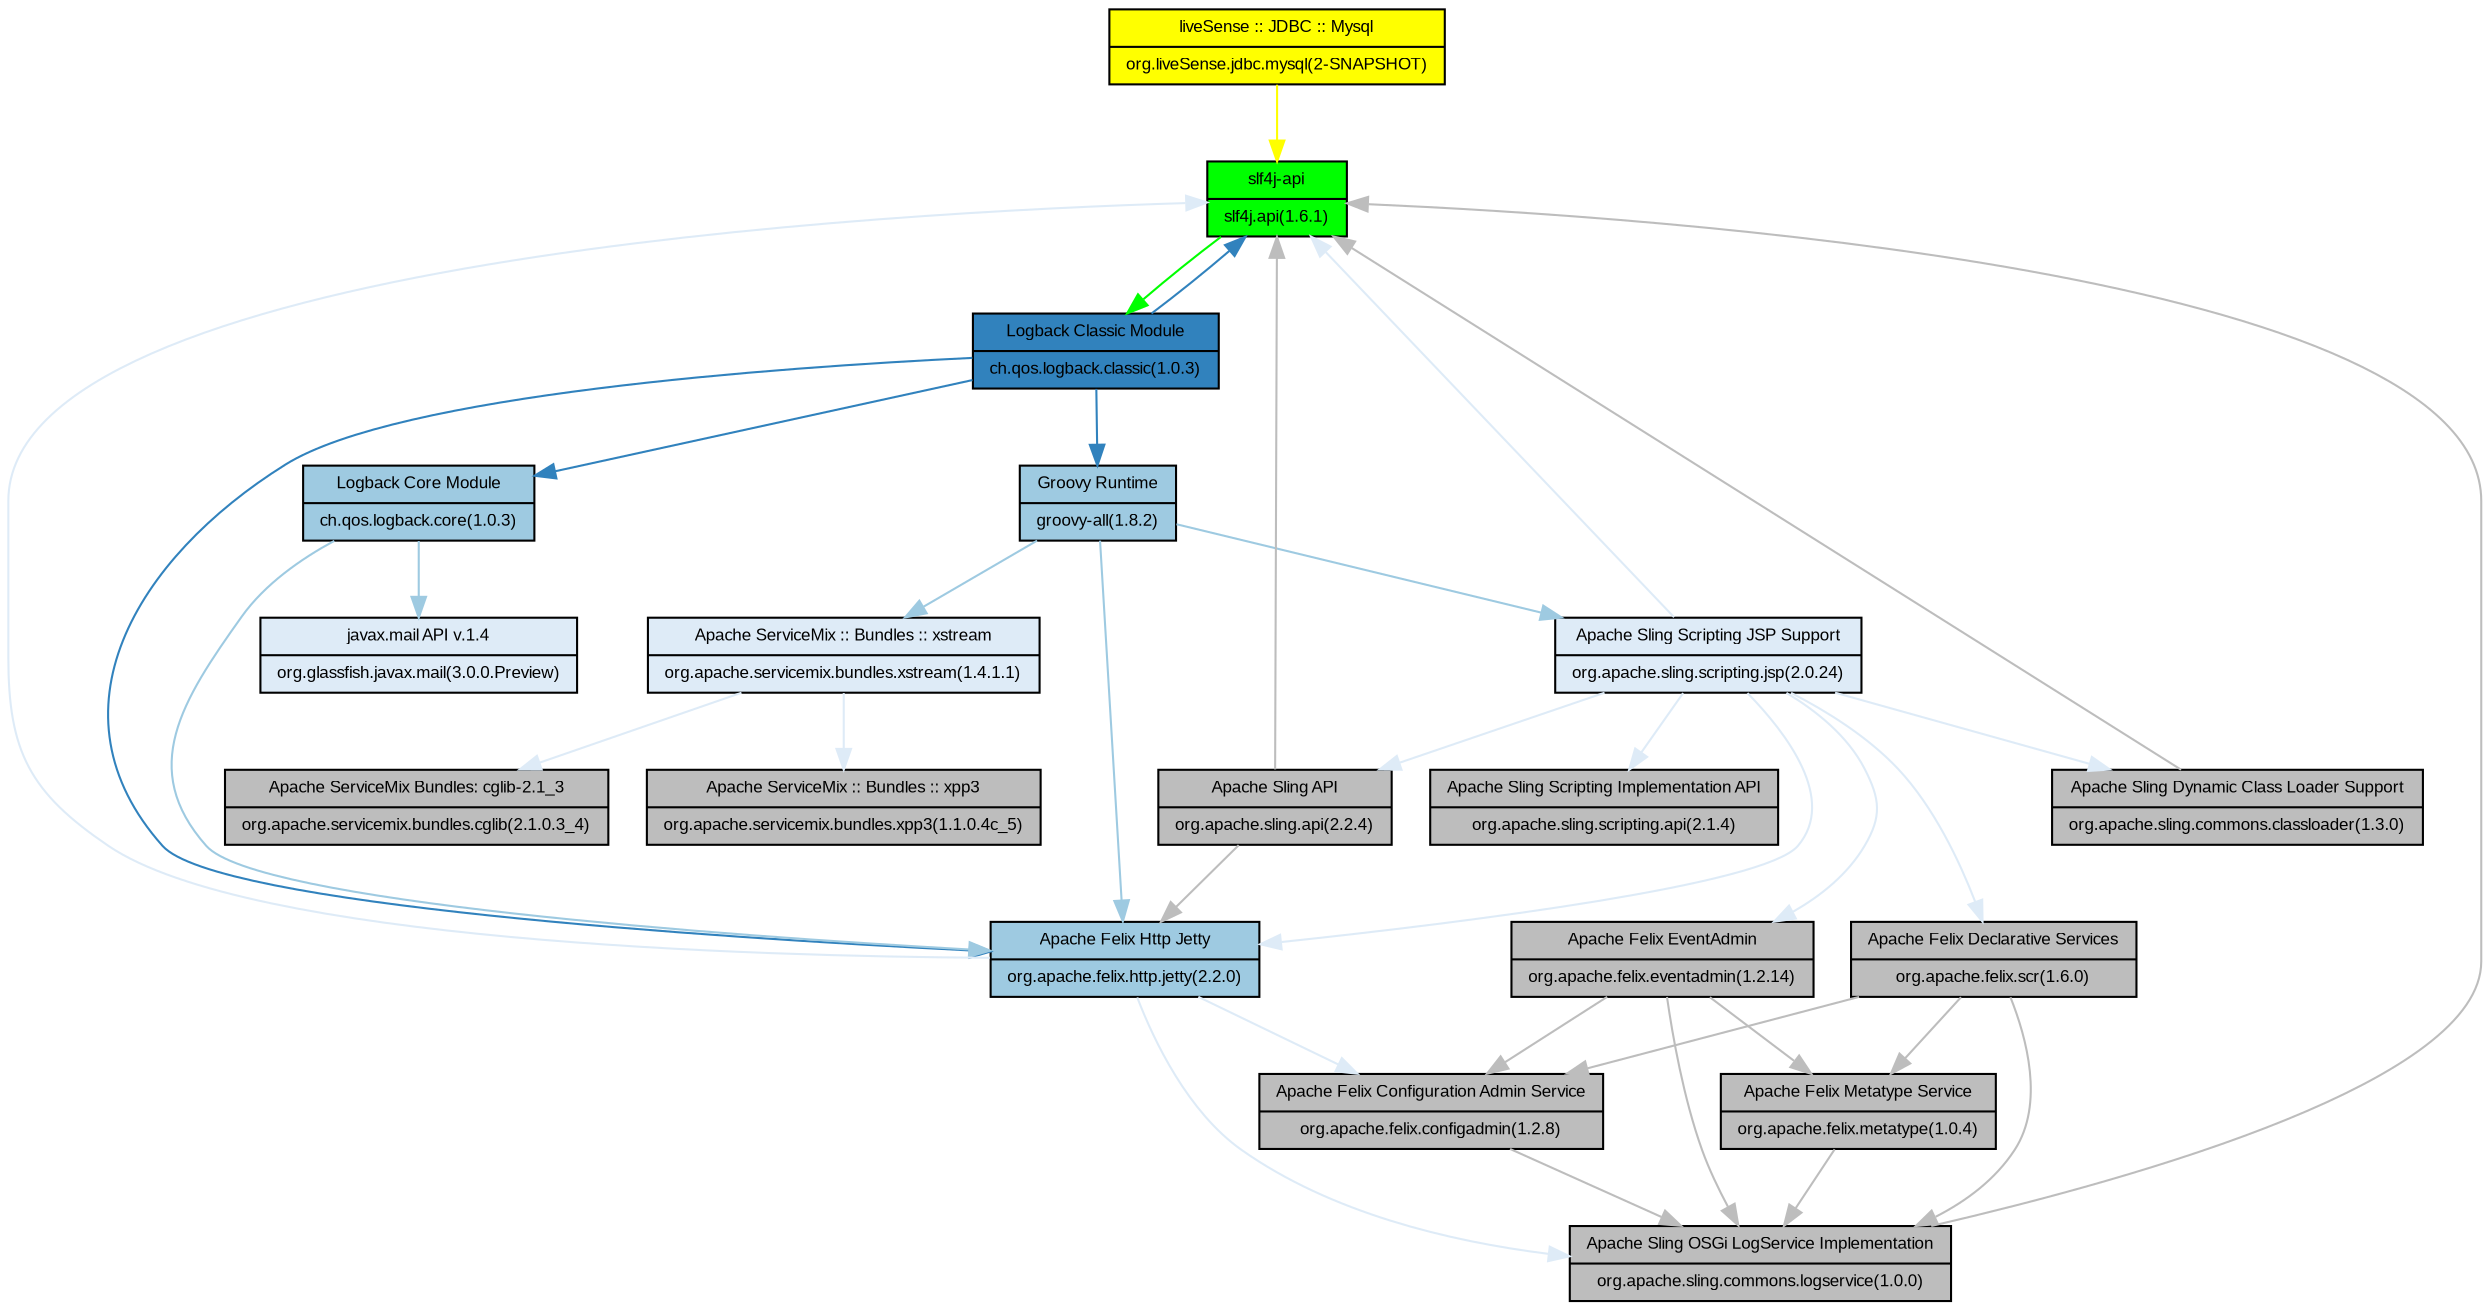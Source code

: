 digraph {
	node[shape=record, fontname="Arial", fontsize=8]node [style=filled, fillcolor=yellow, label= "{liveSense :: JDBC :: Mysql | org.liveSense.jdbc.mysql(2-SNAPSHOT)}"] org_liveSense_jdbc_mysql;
node [style=filled, fillcolor=green, label= "{slf4j-api | slf4j.api(1.6.1)}"] slf4j_api;
node [style=filled, fillcolor="/blues3/3", label= "{Logback Classic Module | ch.qos.logback.classic(1.0.3)}"] ch_qos_logback_classic;
node [style=filled, fillcolor="/blues3/2", label= "{Logback Core Module | ch.qos.logback.core(1.0.3)}"] ch_qos_logback_core;
node [style=filled, fillcolor="/blues3/2", label= "{Apache Felix Http Jetty | org.apache.felix.http.jetty(2.2.0)}"] org_apache_felix_http_jetty;
node [style=filled, fillcolor="/blues3/2", label= "{Groovy Runtime | groovy-all(1.8.2)}"] groovy_all;
node [style=filled, fillcolor="/blues3/1", label= "{javax.mail API v.1.4 | org.glassfish.javax.mail(3.0.0.Preview)}"] org_glassfish_javax_mail;
node [style=filled, fillcolor="/blues3/1", label= "{Apache ServiceMix :: Bundles :: xstream | org.apache.servicemix.bundles.xstream(1.4.1.1)}"] org_apache_servicemix_bundles_xstream;
node [style=filled, fillcolor="/blues3/1", label= "{Apache Sling Scripting JSP Support | org.apache.sling.scripting.jsp(2.0.24)}"] org_apache_sling_scripting_jsp;
node [style=filled, fillcolor="/greys3/2", label= "{Apache Sling OSGi LogService Implementation | org.apache.sling.commons.logservice(1.0.0)}"] org_apache_sling_commons_logservice;
node [style=filled, fillcolor="/greys3/2", label= "{Apache Felix Configuration Admin Service | org.apache.felix.configadmin(1.2.8)}"] org_apache_felix_configadmin;
node [style=filled, fillcolor="/greys3/2", label= "{Apache ServiceMix :: Bundles :: xpp3 | org.apache.servicemix.bundles.xpp3(1.1.0.4c_5)}"] org_apache_servicemix_bundles_xpp3;
node [style=filled, fillcolor="/greys3/2", label= "{Apache ServiceMix Bundles: cglib-2.1_3 | org.apache.servicemix.bundles.cglib(2.1.0.3_4)}"] org_apache_servicemix_bundles_cglib;
node [style=filled, fillcolor="/greys3/2", label= "{Apache Felix Declarative Services | org.apache.felix.scr(1.6.0)}"] org_apache_felix_scr;
node [style=filled, fillcolor="/greys3/2", label= "{Apache Sling API | org.apache.sling.api(2.2.4)}"] org_apache_sling_api;
node [style=filled, fillcolor="/greys3/2", label= "{Apache Sling Dynamic Class Loader Support | org.apache.sling.commons.classloader(1.3.0)}"] org_apache_sling_commons_classloader;
node [style=filled, fillcolor="/greys3/2", label= "{Apache Sling Scripting Implementation API | org.apache.sling.scripting.api(2.1.4)}"] org_apache_sling_scripting_api;
node [style=filled, fillcolor="/greys3/2", label= "{Apache Felix EventAdmin | org.apache.felix.eventadmin(1.2.14)}"] org_apache_felix_eventadmin;
node [style=filled, fillcolor="/greys3/2", label= "{Apache Felix Metatype Service | org.apache.felix.metatype(1.0.4)}"] org_apache_felix_metatype;
org_liveSense_jdbc_mysql -> slf4j_api [color=yellow];
slf4j_api -> ch_qos_logback_classic [color=green];
ch_qos_logback_classic -> ch_qos_logback_core [color="/blues3/3"];
ch_qos_logback_classic -> org_apache_felix_http_jetty [color="/blues3/3"];
ch_qos_logback_classic -> slf4j_api [color="/blues3/3"];
ch_qos_logback_classic -> groovy_all [color="/blues3/3"];
ch_qos_logback_core -> org_glassfish_javax_mail [color="/blues3/2"];
ch_qos_logback_core -> org_apache_felix_http_jetty [color="/blues3/2"];
groovy_all -> org_apache_servicemix_bundles_xstream [color="/blues3/2"];
groovy_all -> org_apache_felix_http_jetty [color="/blues3/2"];
groovy_all -> org_apache_sling_scripting_jsp [color="/blues3/2"];
org_apache_felix_http_jetty -> org_apache_sling_commons_logservice [color="/blues3/1"];
org_apache_felix_http_jetty -> slf4j_api [color="/blues3/1"];
org_apache_felix_http_jetty -> org_apache_felix_configadmin [color="/blues3/1"];
org_apache_servicemix_bundles_xstream -> org_apache_servicemix_bundles_xpp3 [color="/blues3/1"];
org_apache_servicemix_bundles_xstream -> org_apache_servicemix_bundles_cglib [color="/blues3/1"];
org_apache_sling_scripting_jsp -> org_apache_felix_scr [color="/blues3/1"];
org_apache_sling_scripting_jsp -> org_apache_sling_api [color="/blues3/1"];
org_apache_sling_scripting_jsp -> org_apache_sling_commons_classloader [color="/blues3/1"];
org_apache_sling_scripting_jsp -> org_apache_felix_http_jetty [color="/blues3/1"];
org_apache_sling_scripting_jsp -> org_apache_sling_scripting_api [color="/blues3/1"];
org_apache_sling_scripting_jsp -> slf4j_api [color="/blues3/1"];
org_apache_sling_scripting_jsp -> org_apache_felix_eventadmin [color="/blues3/1"];
org_apache_sling_commons_logservice -> slf4j_api [color="/greys3/2"];
org_apache_felix_configadmin -> org_apache_sling_commons_logservice [color="/greys3/2"];
org_apache_felix_scr -> org_apache_felix_metatype [color="/greys3/2"];
org_apache_felix_scr -> org_apache_sling_commons_logservice [color="/greys3/2"];
org_apache_felix_scr -> org_apache_felix_configadmin [color="/greys3/2"];
org_apache_sling_api -> org_apache_felix_http_jetty [color="/greys3/2"];
org_apache_sling_api -> slf4j_api [color="/greys3/2"];
org_apache_sling_commons_classloader -> slf4j_api [color="/greys3/2"];
org_apache_felix_eventadmin -> org_apache_felix_metatype [color="/greys3/2"];
org_apache_felix_eventadmin -> org_apache_sling_commons_logservice [color="/greys3/2"];
org_apache_felix_eventadmin -> org_apache_felix_configadmin [color="/greys3/2"];
org_apache_felix_metatype -> org_apache_sling_commons_logservice [color="/greys3/2"];
{rank=same;slf4j_api;};}

